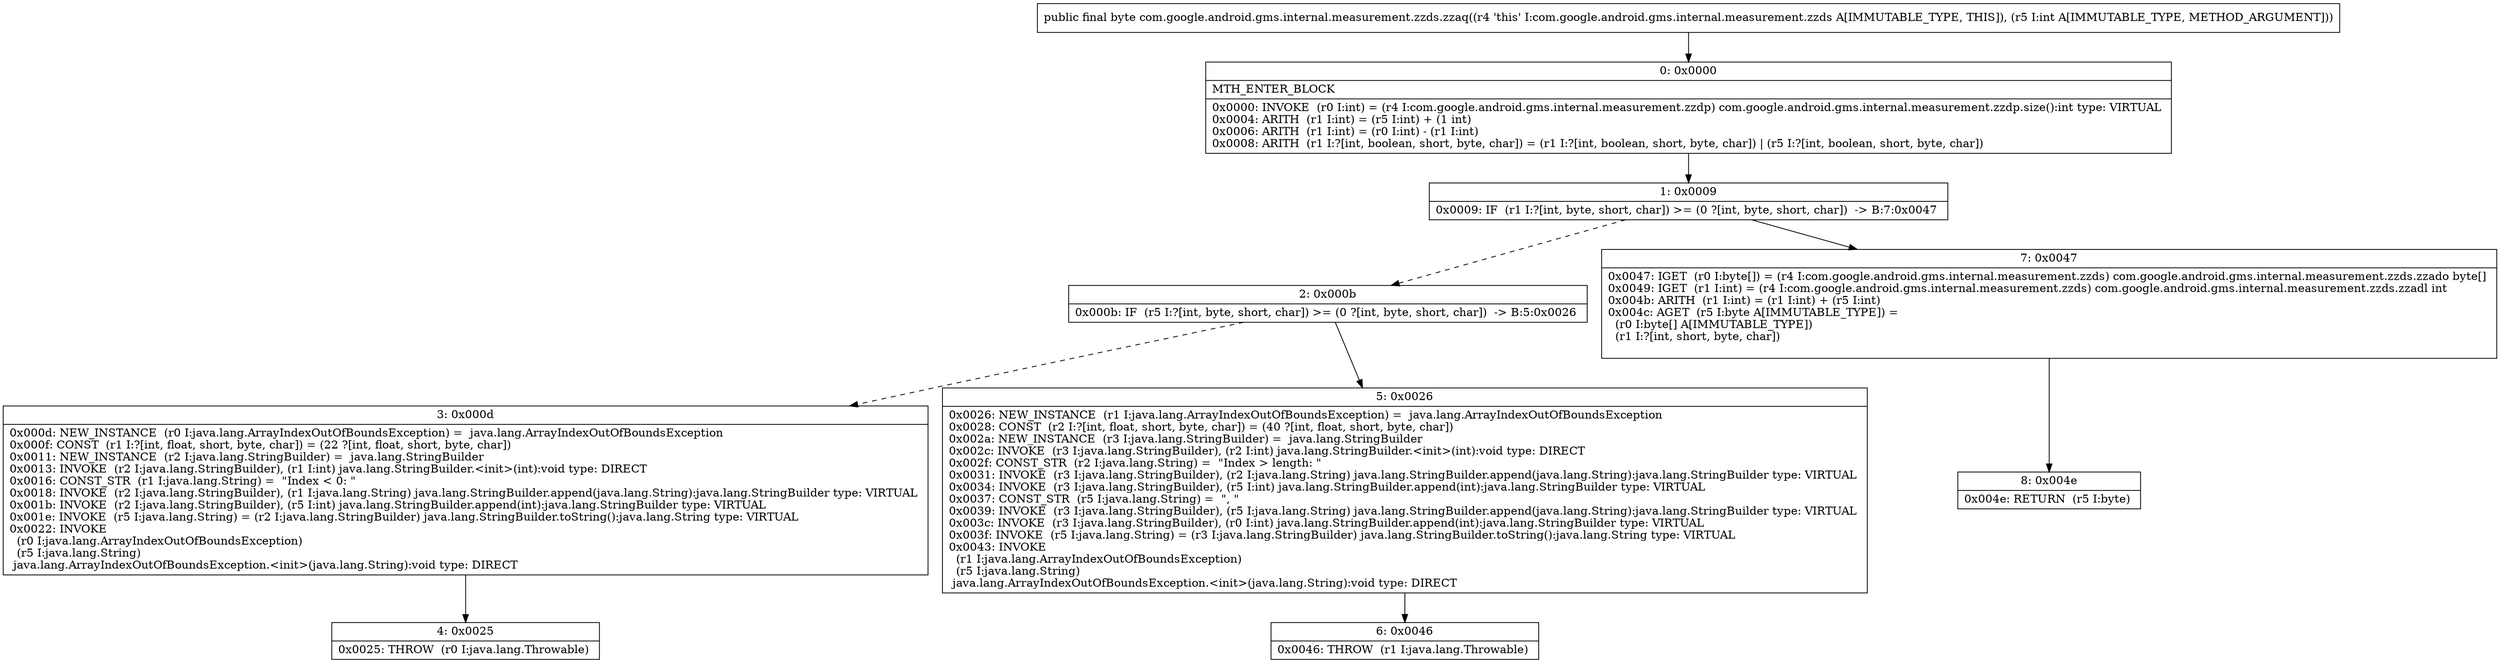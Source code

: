 digraph "CFG forcom.google.android.gms.internal.measurement.zzds.zzaq(I)B" {
Node_0 [shape=record,label="{0\:\ 0x0000|MTH_ENTER_BLOCK\l|0x0000: INVOKE  (r0 I:int) = (r4 I:com.google.android.gms.internal.measurement.zzdp) com.google.android.gms.internal.measurement.zzdp.size():int type: VIRTUAL \l0x0004: ARITH  (r1 I:int) = (r5 I:int) + (1 int) \l0x0006: ARITH  (r1 I:int) = (r0 I:int) \- (r1 I:int) \l0x0008: ARITH  (r1 I:?[int, boolean, short, byte, char]) = (r1 I:?[int, boolean, short, byte, char]) \| (r5 I:?[int, boolean, short, byte, char]) \l}"];
Node_1 [shape=record,label="{1\:\ 0x0009|0x0009: IF  (r1 I:?[int, byte, short, char]) \>= (0 ?[int, byte, short, char])  \-\> B:7:0x0047 \l}"];
Node_2 [shape=record,label="{2\:\ 0x000b|0x000b: IF  (r5 I:?[int, byte, short, char]) \>= (0 ?[int, byte, short, char])  \-\> B:5:0x0026 \l}"];
Node_3 [shape=record,label="{3\:\ 0x000d|0x000d: NEW_INSTANCE  (r0 I:java.lang.ArrayIndexOutOfBoundsException) =  java.lang.ArrayIndexOutOfBoundsException \l0x000f: CONST  (r1 I:?[int, float, short, byte, char]) = (22 ?[int, float, short, byte, char]) \l0x0011: NEW_INSTANCE  (r2 I:java.lang.StringBuilder) =  java.lang.StringBuilder \l0x0013: INVOKE  (r2 I:java.lang.StringBuilder), (r1 I:int) java.lang.StringBuilder.\<init\>(int):void type: DIRECT \l0x0016: CONST_STR  (r1 I:java.lang.String) =  \"Index \< 0: \" \l0x0018: INVOKE  (r2 I:java.lang.StringBuilder), (r1 I:java.lang.String) java.lang.StringBuilder.append(java.lang.String):java.lang.StringBuilder type: VIRTUAL \l0x001b: INVOKE  (r2 I:java.lang.StringBuilder), (r5 I:int) java.lang.StringBuilder.append(int):java.lang.StringBuilder type: VIRTUAL \l0x001e: INVOKE  (r5 I:java.lang.String) = (r2 I:java.lang.StringBuilder) java.lang.StringBuilder.toString():java.lang.String type: VIRTUAL \l0x0022: INVOKE  \l  (r0 I:java.lang.ArrayIndexOutOfBoundsException)\l  (r5 I:java.lang.String)\l java.lang.ArrayIndexOutOfBoundsException.\<init\>(java.lang.String):void type: DIRECT \l}"];
Node_4 [shape=record,label="{4\:\ 0x0025|0x0025: THROW  (r0 I:java.lang.Throwable) \l}"];
Node_5 [shape=record,label="{5\:\ 0x0026|0x0026: NEW_INSTANCE  (r1 I:java.lang.ArrayIndexOutOfBoundsException) =  java.lang.ArrayIndexOutOfBoundsException \l0x0028: CONST  (r2 I:?[int, float, short, byte, char]) = (40 ?[int, float, short, byte, char]) \l0x002a: NEW_INSTANCE  (r3 I:java.lang.StringBuilder) =  java.lang.StringBuilder \l0x002c: INVOKE  (r3 I:java.lang.StringBuilder), (r2 I:int) java.lang.StringBuilder.\<init\>(int):void type: DIRECT \l0x002f: CONST_STR  (r2 I:java.lang.String) =  \"Index \> length: \" \l0x0031: INVOKE  (r3 I:java.lang.StringBuilder), (r2 I:java.lang.String) java.lang.StringBuilder.append(java.lang.String):java.lang.StringBuilder type: VIRTUAL \l0x0034: INVOKE  (r3 I:java.lang.StringBuilder), (r5 I:int) java.lang.StringBuilder.append(int):java.lang.StringBuilder type: VIRTUAL \l0x0037: CONST_STR  (r5 I:java.lang.String) =  \", \" \l0x0039: INVOKE  (r3 I:java.lang.StringBuilder), (r5 I:java.lang.String) java.lang.StringBuilder.append(java.lang.String):java.lang.StringBuilder type: VIRTUAL \l0x003c: INVOKE  (r3 I:java.lang.StringBuilder), (r0 I:int) java.lang.StringBuilder.append(int):java.lang.StringBuilder type: VIRTUAL \l0x003f: INVOKE  (r5 I:java.lang.String) = (r3 I:java.lang.StringBuilder) java.lang.StringBuilder.toString():java.lang.String type: VIRTUAL \l0x0043: INVOKE  \l  (r1 I:java.lang.ArrayIndexOutOfBoundsException)\l  (r5 I:java.lang.String)\l java.lang.ArrayIndexOutOfBoundsException.\<init\>(java.lang.String):void type: DIRECT \l}"];
Node_6 [shape=record,label="{6\:\ 0x0046|0x0046: THROW  (r1 I:java.lang.Throwable) \l}"];
Node_7 [shape=record,label="{7\:\ 0x0047|0x0047: IGET  (r0 I:byte[]) = (r4 I:com.google.android.gms.internal.measurement.zzds) com.google.android.gms.internal.measurement.zzds.zzado byte[] \l0x0049: IGET  (r1 I:int) = (r4 I:com.google.android.gms.internal.measurement.zzds) com.google.android.gms.internal.measurement.zzds.zzadl int \l0x004b: ARITH  (r1 I:int) = (r1 I:int) + (r5 I:int) \l0x004c: AGET  (r5 I:byte A[IMMUTABLE_TYPE]) = \l  (r0 I:byte[] A[IMMUTABLE_TYPE])\l  (r1 I:?[int, short, byte, char])\l \l}"];
Node_8 [shape=record,label="{8\:\ 0x004e|0x004e: RETURN  (r5 I:byte) \l}"];
MethodNode[shape=record,label="{public final byte com.google.android.gms.internal.measurement.zzds.zzaq((r4 'this' I:com.google.android.gms.internal.measurement.zzds A[IMMUTABLE_TYPE, THIS]), (r5 I:int A[IMMUTABLE_TYPE, METHOD_ARGUMENT])) }"];
MethodNode -> Node_0;
Node_0 -> Node_1;
Node_1 -> Node_2[style=dashed];
Node_1 -> Node_7;
Node_2 -> Node_3[style=dashed];
Node_2 -> Node_5;
Node_3 -> Node_4;
Node_5 -> Node_6;
Node_7 -> Node_8;
}

